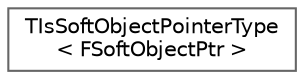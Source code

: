 digraph "Graphical Class Hierarchy"
{
 // INTERACTIVE_SVG=YES
 // LATEX_PDF_SIZE
  bgcolor="transparent";
  edge [fontname=Helvetica,fontsize=10,labelfontname=Helvetica,labelfontsize=10];
  node [fontname=Helvetica,fontsize=10,shape=box,height=0.2,width=0.4];
  rankdir="LR";
  Node0 [id="Node000000",label="TIsSoftObjectPointerType\l\< FSoftObjectPtr \>",height=0.2,width=0.4,color="grey40", fillcolor="white", style="filled",URL="$da/da8/structTIsSoftObjectPointerType_3_01FSoftObjectPtr_01_4.html",tooltip=" "];
}
